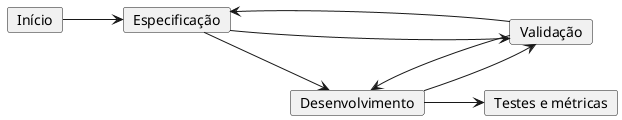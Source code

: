 @startuml
left to right direction
card "Especificação" as a
card "Desenvolvimento" as b
card "Validação" as c
card "Início" as start
card "Testes e métricas" as d
start --> a
a --> c
c --> a
a --> b
b --> c
c --> b
b --> d

@enduml